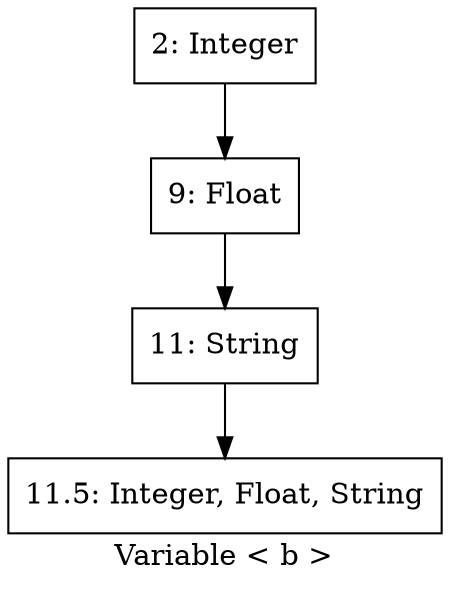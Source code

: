 digraph {
	label="Variable < b >"
	node [shape=box]
	2 [label="2: Integer"]
	9 [label="9: Float"]
	2 -> 9
	11 [label="11: String"]
	9 -> 11
	11.5 [label="11.5: Integer, Float, String"]
	11 -> 11.5
}
